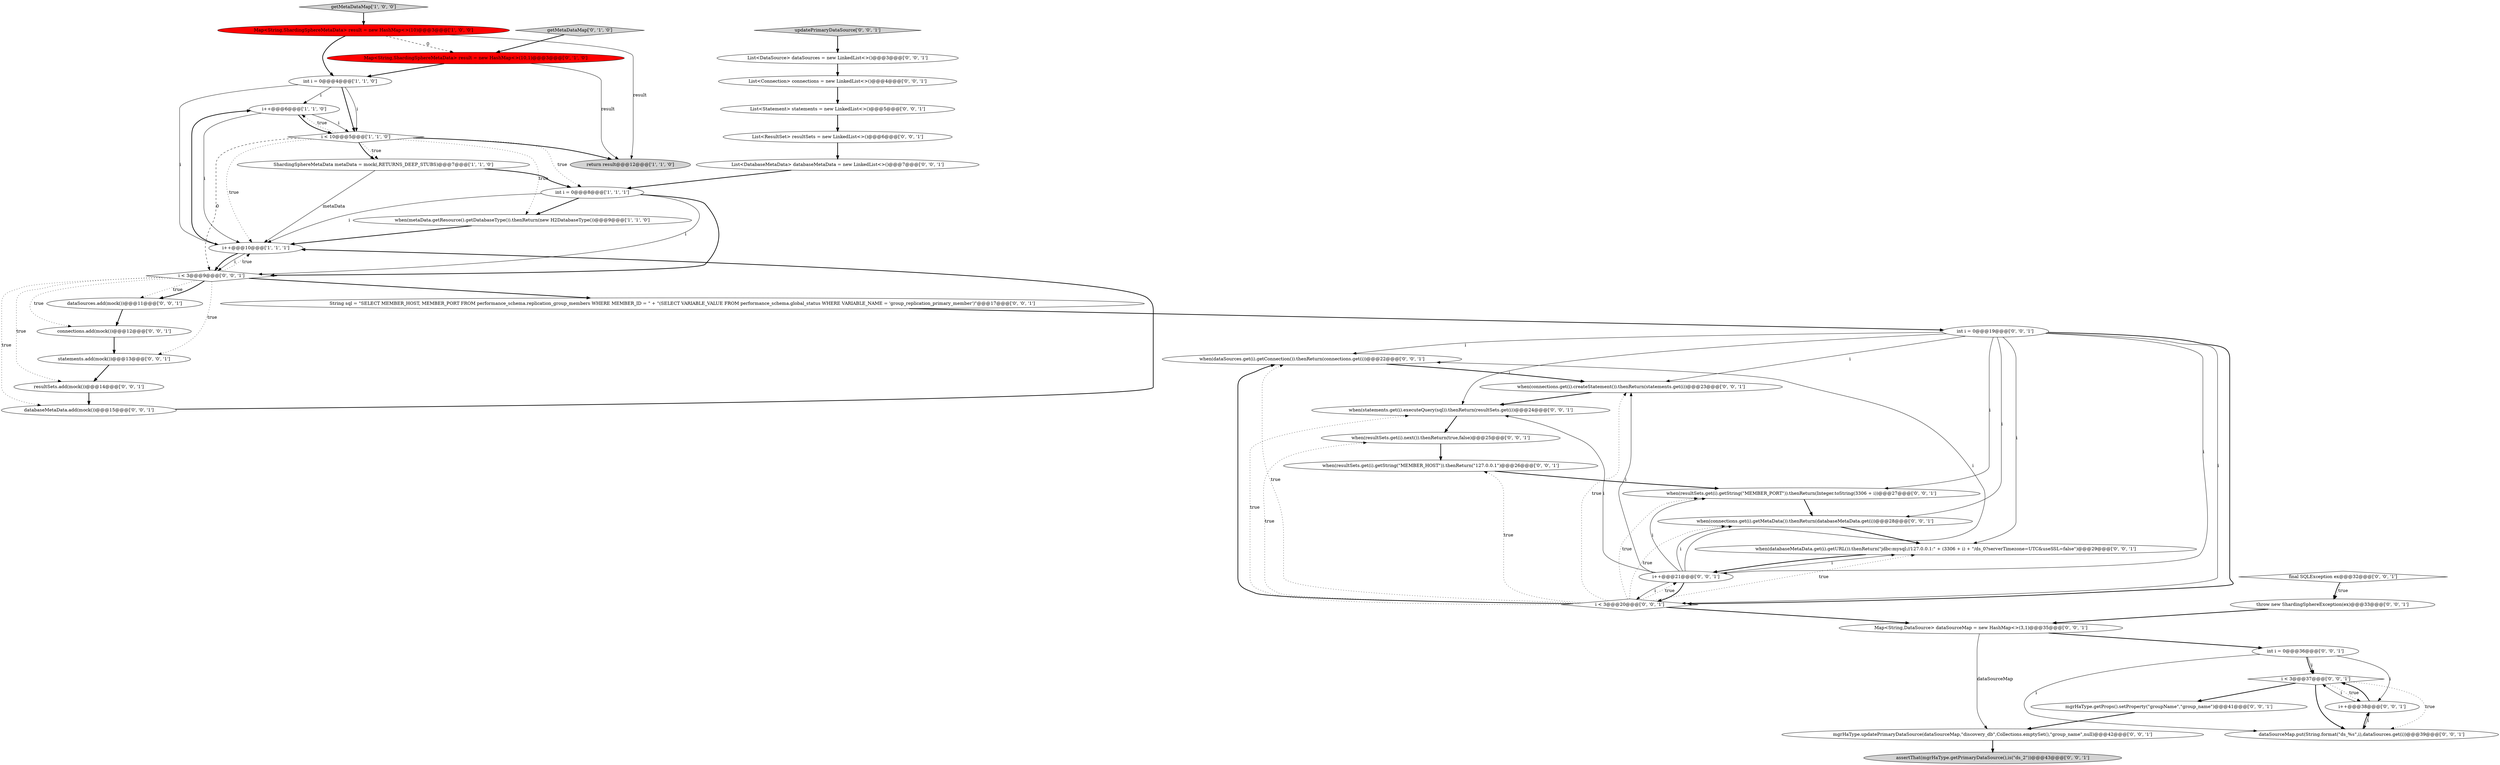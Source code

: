 digraph {
0 [style = filled, label = "Map<String,ShardingSphereMetaData> result = new HashMap<>(10)@@@3@@@['1', '0', '0']", fillcolor = red, shape = ellipse image = "AAA1AAABBB1BBB"];
36 [style = filled, label = "when(dataSources.get(i).getConnection()).thenReturn(connections.get(i))@@@22@@@['0', '0', '1']", fillcolor = white, shape = ellipse image = "AAA0AAABBB3BBB"];
19 [style = filled, label = "List<ResultSet> resultSets = new LinkedList<>()@@@6@@@['0', '0', '1']", fillcolor = white, shape = ellipse image = "AAA0AAABBB3BBB"];
31 [style = filled, label = "assertThat(mgrHaType.getPrimaryDataSource(),is(\"ds_2\"))@@@43@@@['0', '0', '1']", fillcolor = lightgray, shape = ellipse image = "AAA0AAABBB3BBB"];
12 [style = filled, label = "dataSources.add(mock())@@@11@@@['0', '0', '1']", fillcolor = white, shape = ellipse image = "AAA0AAABBB3BBB"];
40 [style = filled, label = "mgrHaType.updatePrimaryDataSource(dataSourceMap,\"discovery_db\",Collections.emptySet(),\"group_name\",null)@@@42@@@['0', '0', '1']", fillcolor = white, shape = ellipse image = "AAA0AAABBB3BBB"];
23 [style = filled, label = "i < 3@@@37@@@['0', '0', '1']", fillcolor = white, shape = diamond image = "AAA0AAABBB3BBB"];
24 [style = filled, label = "i < 3@@@9@@@['0', '0', '1']", fillcolor = white, shape = diamond image = "AAA0AAABBB3BBB"];
28 [style = filled, label = "List<DatabaseMetaData> databaseMetaData = new LinkedList<>()@@@7@@@['0', '0', '1']", fillcolor = white, shape = ellipse image = "AAA0AAABBB3BBB"];
45 [style = filled, label = "statements.add(mock())@@@13@@@['0', '0', '1']", fillcolor = white, shape = ellipse image = "AAA0AAABBB3BBB"];
26 [style = filled, label = "mgrHaType.getProps().setProperty(\"groupName\",\"group_name\")@@@41@@@['0', '0', '1']", fillcolor = white, shape = ellipse image = "AAA0AAABBB3BBB"];
14 [style = filled, label = "String sql = \"SELECT MEMBER_HOST, MEMBER_PORT FROM performance_schema.replication_group_members WHERE MEMBER_ID = \" + \"(SELECT VARIABLE_VALUE FROM performance_schema.global_status WHERE VARIABLE_NAME = 'group_replication_primary_member')\"@@@17@@@['0', '0', '1']", fillcolor = white, shape = ellipse image = "AAA0AAABBB3BBB"];
42 [style = filled, label = "i++@@@38@@@['0', '0', '1']", fillcolor = white, shape = ellipse image = "AAA0AAABBB3BBB"];
7 [style = filled, label = "return result@@@12@@@['1', '1', '0']", fillcolor = lightgray, shape = ellipse image = "AAA0AAABBB1BBB"];
33 [style = filled, label = "updatePrimaryDataSource['0', '0', '1']", fillcolor = lightgray, shape = diamond image = "AAA0AAABBB3BBB"];
8 [style = filled, label = "int i = 0@@@4@@@['1', '1', '0']", fillcolor = white, shape = ellipse image = "AAA0AAABBB1BBB"];
5 [style = filled, label = "getMetaDataMap['1', '0', '0']", fillcolor = lightgray, shape = diamond image = "AAA0AAABBB1BBB"];
15 [style = filled, label = "throw new ShardingSphereException(ex)@@@33@@@['0', '0', '1']", fillcolor = white, shape = ellipse image = "AAA0AAABBB3BBB"];
29 [style = filled, label = "connections.add(mock())@@@12@@@['0', '0', '1']", fillcolor = white, shape = ellipse image = "AAA0AAABBB3BBB"];
21 [style = filled, label = "List<Connection> connections = new LinkedList<>()@@@4@@@['0', '0', '1']", fillcolor = white, shape = ellipse image = "AAA0AAABBB3BBB"];
2 [style = filled, label = "i++@@@6@@@['1', '1', '0']", fillcolor = white, shape = ellipse image = "AAA0AAABBB1BBB"];
16 [style = filled, label = "when(connections.get(i).createStatement()).thenReturn(statements.get(i))@@@23@@@['0', '0', '1']", fillcolor = white, shape = ellipse image = "AAA0AAABBB3BBB"];
22 [style = filled, label = "when(resultSets.get(i).next()).thenReturn(true,false)@@@25@@@['0', '0', '1']", fillcolor = white, shape = ellipse image = "AAA0AAABBB3BBB"];
4 [style = filled, label = "i++@@@10@@@['1', '1', '1']", fillcolor = white, shape = ellipse image = "AAA0AAABBB1BBB"];
20 [style = filled, label = "List<DataSource> dataSources = new LinkedList<>()@@@3@@@['0', '0', '1']", fillcolor = white, shape = ellipse image = "AAA0AAABBB3BBB"];
17 [style = filled, label = "when(databaseMetaData.get(i).getURL()).thenReturn(\"jdbc:mysql://127.0.0.1:\" + (3306 + i) + \"/ds_0?serverTimezone=UTC&useSSL=false\")@@@29@@@['0', '0', '1']", fillcolor = white, shape = ellipse image = "AAA0AAABBB3BBB"];
1 [style = filled, label = "i < 10@@@5@@@['1', '1', '0']", fillcolor = white, shape = diamond image = "AAA0AAABBB1BBB"];
6 [style = filled, label = "ShardingSphereMetaData metaData = mock(,RETURNS_DEEP_STUBS)@@@7@@@['1', '1', '0']", fillcolor = white, shape = ellipse image = "AAA0AAABBB1BBB"];
9 [style = filled, label = "int i = 0@@@8@@@['1', '1', '1']", fillcolor = white, shape = ellipse image = "AAA0AAABBB1BBB"];
32 [style = filled, label = "List<Statement> statements = new LinkedList<>()@@@5@@@['0', '0', '1']", fillcolor = white, shape = ellipse image = "AAA0AAABBB3BBB"];
41 [style = filled, label = "resultSets.add(mock())@@@14@@@['0', '0', '1']", fillcolor = white, shape = ellipse image = "AAA0AAABBB3BBB"];
37 [style = filled, label = "databaseMetaData.add(mock())@@@15@@@['0', '0', '1']", fillcolor = white, shape = ellipse image = "AAA0AAABBB3BBB"];
35 [style = filled, label = "when(statements.get(i).executeQuery(sql)).thenReturn(resultSets.get(i))@@@24@@@['0', '0', '1']", fillcolor = white, shape = ellipse image = "AAA0AAABBB3BBB"];
27 [style = filled, label = "int i = 0@@@36@@@['0', '0', '1']", fillcolor = white, shape = ellipse image = "AAA0AAABBB3BBB"];
43 [style = filled, label = "when(resultSets.get(i).getString(\"MEMBER_PORT\")).thenReturn(Integer.toString(3306 + i))@@@27@@@['0', '0', '1']", fillcolor = white, shape = ellipse image = "AAA0AAABBB3BBB"];
11 [style = filled, label = "Map<String,ShardingSphereMetaData> result = new HashMap<>(10,1)@@@3@@@['0', '1', '0']", fillcolor = red, shape = ellipse image = "AAA1AAABBB2BBB"];
30 [style = filled, label = "i < 3@@@20@@@['0', '0', '1']", fillcolor = white, shape = diamond image = "AAA0AAABBB3BBB"];
18 [style = filled, label = "dataSourceMap.put(String.format(\"ds_%s\",i),dataSources.get(i))@@@39@@@['0', '0', '1']", fillcolor = white, shape = ellipse image = "AAA0AAABBB3BBB"];
10 [style = filled, label = "getMetaDataMap['0', '1', '0']", fillcolor = lightgray, shape = diamond image = "AAA0AAABBB2BBB"];
13 [style = filled, label = "int i = 0@@@19@@@['0', '0', '1']", fillcolor = white, shape = ellipse image = "AAA0AAABBB3BBB"];
38 [style = filled, label = "when(resultSets.get(i).getString(\"MEMBER_HOST\")).thenReturn(\"127.0.0.1\")@@@26@@@['0', '0', '1']", fillcolor = white, shape = ellipse image = "AAA0AAABBB3BBB"];
3 [style = filled, label = "when(metaData.getResource().getDatabaseType()).thenReturn(new H2DatabaseType())@@@9@@@['1', '1', '0']", fillcolor = white, shape = ellipse image = "AAA0AAABBB1BBB"];
25 [style = filled, label = "when(connections.get(i).getMetaData()).thenReturn(databaseMetaData.get(i))@@@28@@@['0', '0', '1']", fillcolor = white, shape = ellipse image = "AAA0AAABBB3BBB"];
44 [style = filled, label = "Map<String,DataSource> dataSourceMap = new HashMap<>(3,1)@@@35@@@['0', '0', '1']", fillcolor = white, shape = ellipse image = "AAA0AAABBB3BBB"];
39 [style = filled, label = "final SQLException ex@@@32@@@['0', '0', '1']", fillcolor = white, shape = diamond image = "AAA0AAABBB3BBB"];
34 [style = filled, label = "i++@@@21@@@['0', '0', '1']", fillcolor = white, shape = ellipse image = "AAA0AAABBB3BBB"];
42->23 [style = bold, label=""];
24->12 [style = dotted, label="true"];
24->4 [style = dotted, label="true"];
28->9 [style = bold, label=""];
30->36 [style = bold, label=""];
26->40 [style = bold, label=""];
3->4 [style = bold, label=""];
29->45 [style = bold, label=""];
1->3 [style = dotted, label="true"];
8->1 [style = bold, label=""];
23->18 [style = dotted, label="true"];
5->0 [style = bold, label=""];
0->8 [style = bold, label=""];
1->6 [style = dotted, label="true"];
30->43 [style = dotted, label="true"];
40->31 [style = bold, label=""];
19->28 [style = bold, label=""];
9->4 [style = solid, label="i"];
34->17 [style = solid, label="i"];
9->24 [style = bold, label=""];
8->4 [style = solid, label="i"];
8->2 [style = solid, label="i"];
10->11 [style = bold, label=""];
45->41 [style = bold, label=""];
42->23 [style = solid, label="i"];
13->25 [style = solid, label="i"];
41->37 [style = bold, label=""];
0->11 [style = dashed, label="0"];
1->4 [style = dotted, label="true"];
4->2 [style = bold, label=""];
23->42 [style = dotted, label="true"];
13->30 [style = solid, label="i"];
34->35 [style = solid, label="i"];
22->38 [style = bold, label=""];
42->18 [style = solid, label="i"];
17->34 [style = bold, label=""];
27->23 [style = solid, label="i"];
12->29 [style = bold, label=""];
1->24 [style = dashed, label="0"];
44->40 [style = solid, label="dataSourceMap"];
0->7 [style = solid, label="result"];
2->1 [style = solid, label="i"];
2->4 [style = solid, label="i"];
9->24 [style = solid, label="i"];
11->7 [style = solid, label="result"];
36->16 [style = bold, label=""];
11->8 [style = bold, label=""];
30->44 [style = bold, label=""];
13->16 [style = solid, label="i"];
13->36 [style = solid, label="i"];
24->12 [style = bold, label=""];
4->24 [style = bold, label=""];
34->30 [style = solid, label="i"];
27->42 [style = solid, label="i"];
2->1 [style = bold, label=""];
27->18 [style = solid, label="i"];
15->44 [style = bold, label=""];
32->19 [style = bold, label=""];
30->34 [style = dotted, label="true"];
1->7 [style = bold, label=""];
25->17 [style = bold, label=""];
30->36 [style = dotted, label="true"];
13->35 [style = solid, label="i"];
1->6 [style = bold, label=""];
30->25 [style = dotted, label="true"];
1->9 [style = dotted, label="true"];
24->45 [style = dotted, label="true"];
9->3 [style = bold, label=""];
30->38 [style = dotted, label="true"];
30->17 [style = dotted, label="true"];
14->13 [style = bold, label=""];
23->18 [style = bold, label=""];
38->43 [style = bold, label=""];
34->25 [style = solid, label="i"];
34->16 [style = solid, label="i"];
6->4 [style = solid, label="metaData"];
24->41 [style = dotted, label="true"];
39->15 [style = bold, label=""];
13->17 [style = solid, label="i"];
33->20 [style = bold, label=""];
35->22 [style = bold, label=""];
24->29 [style = dotted, label="true"];
34->36 [style = solid, label="i"];
23->26 [style = bold, label=""];
13->30 [style = bold, label=""];
34->30 [style = bold, label=""];
37->4 [style = bold, label=""];
24->14 [style = bold, label=""];
20->21 [style = bold, label=""];
4->24 [style = solid, label="i"];
39->15 [style = dotted, label="true"];
30->16 [style = dotted, label="true"];
30->35 [style = dotted, label="true"];
8->1 [style = solid, label="i"];
21->32 [style = bold, label=""];
24->37 [style = dotted, label="true"];
27->23 [style = bold, label=""];
16->35 [style = bold, label=""];
6->9 [style = bold, label=""];
43->25 [style = bold, label=""];
44->27 [style = bold, label=""];
13->43 [style = solid, label="i"];
34->43 [style = solid, label="i"];
1->2 [style = dotted, label="true"];
30->22 [style = dotted, label="true"];
13->34 [style = solid, label="i"];
18->42 [style = bold, label=""];
}
